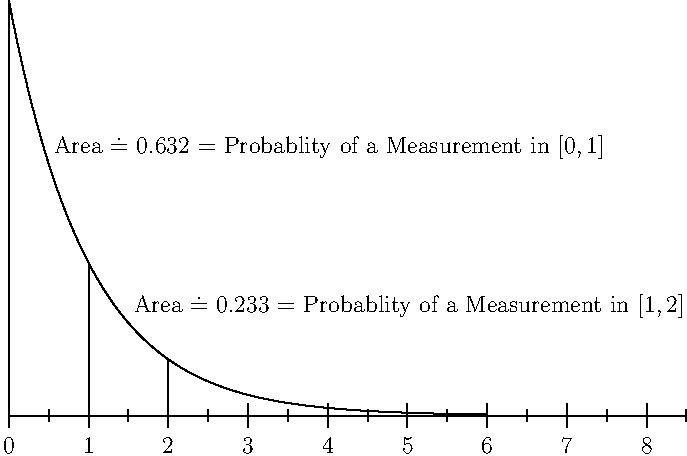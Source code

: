 size(12cm,8cm,IgnoreAspect);
import graph;
xaxis(Ticks());
yaxis();

real f(real x) {return exp(-1*x);}

draw(graph(f,0,6));

draw((1,0)--(1,0.368));
draw((2,0)--(2,0.135));

label("Area $\doteq$ 0.632 = Probablity of a Measurement in
$[0,1]$",(0.5,0.607),NE);

label("Area $\doteq$ 0.233 = Probablity of a Measurement in
$[1,2]$",(1.5,0.223),NE);
